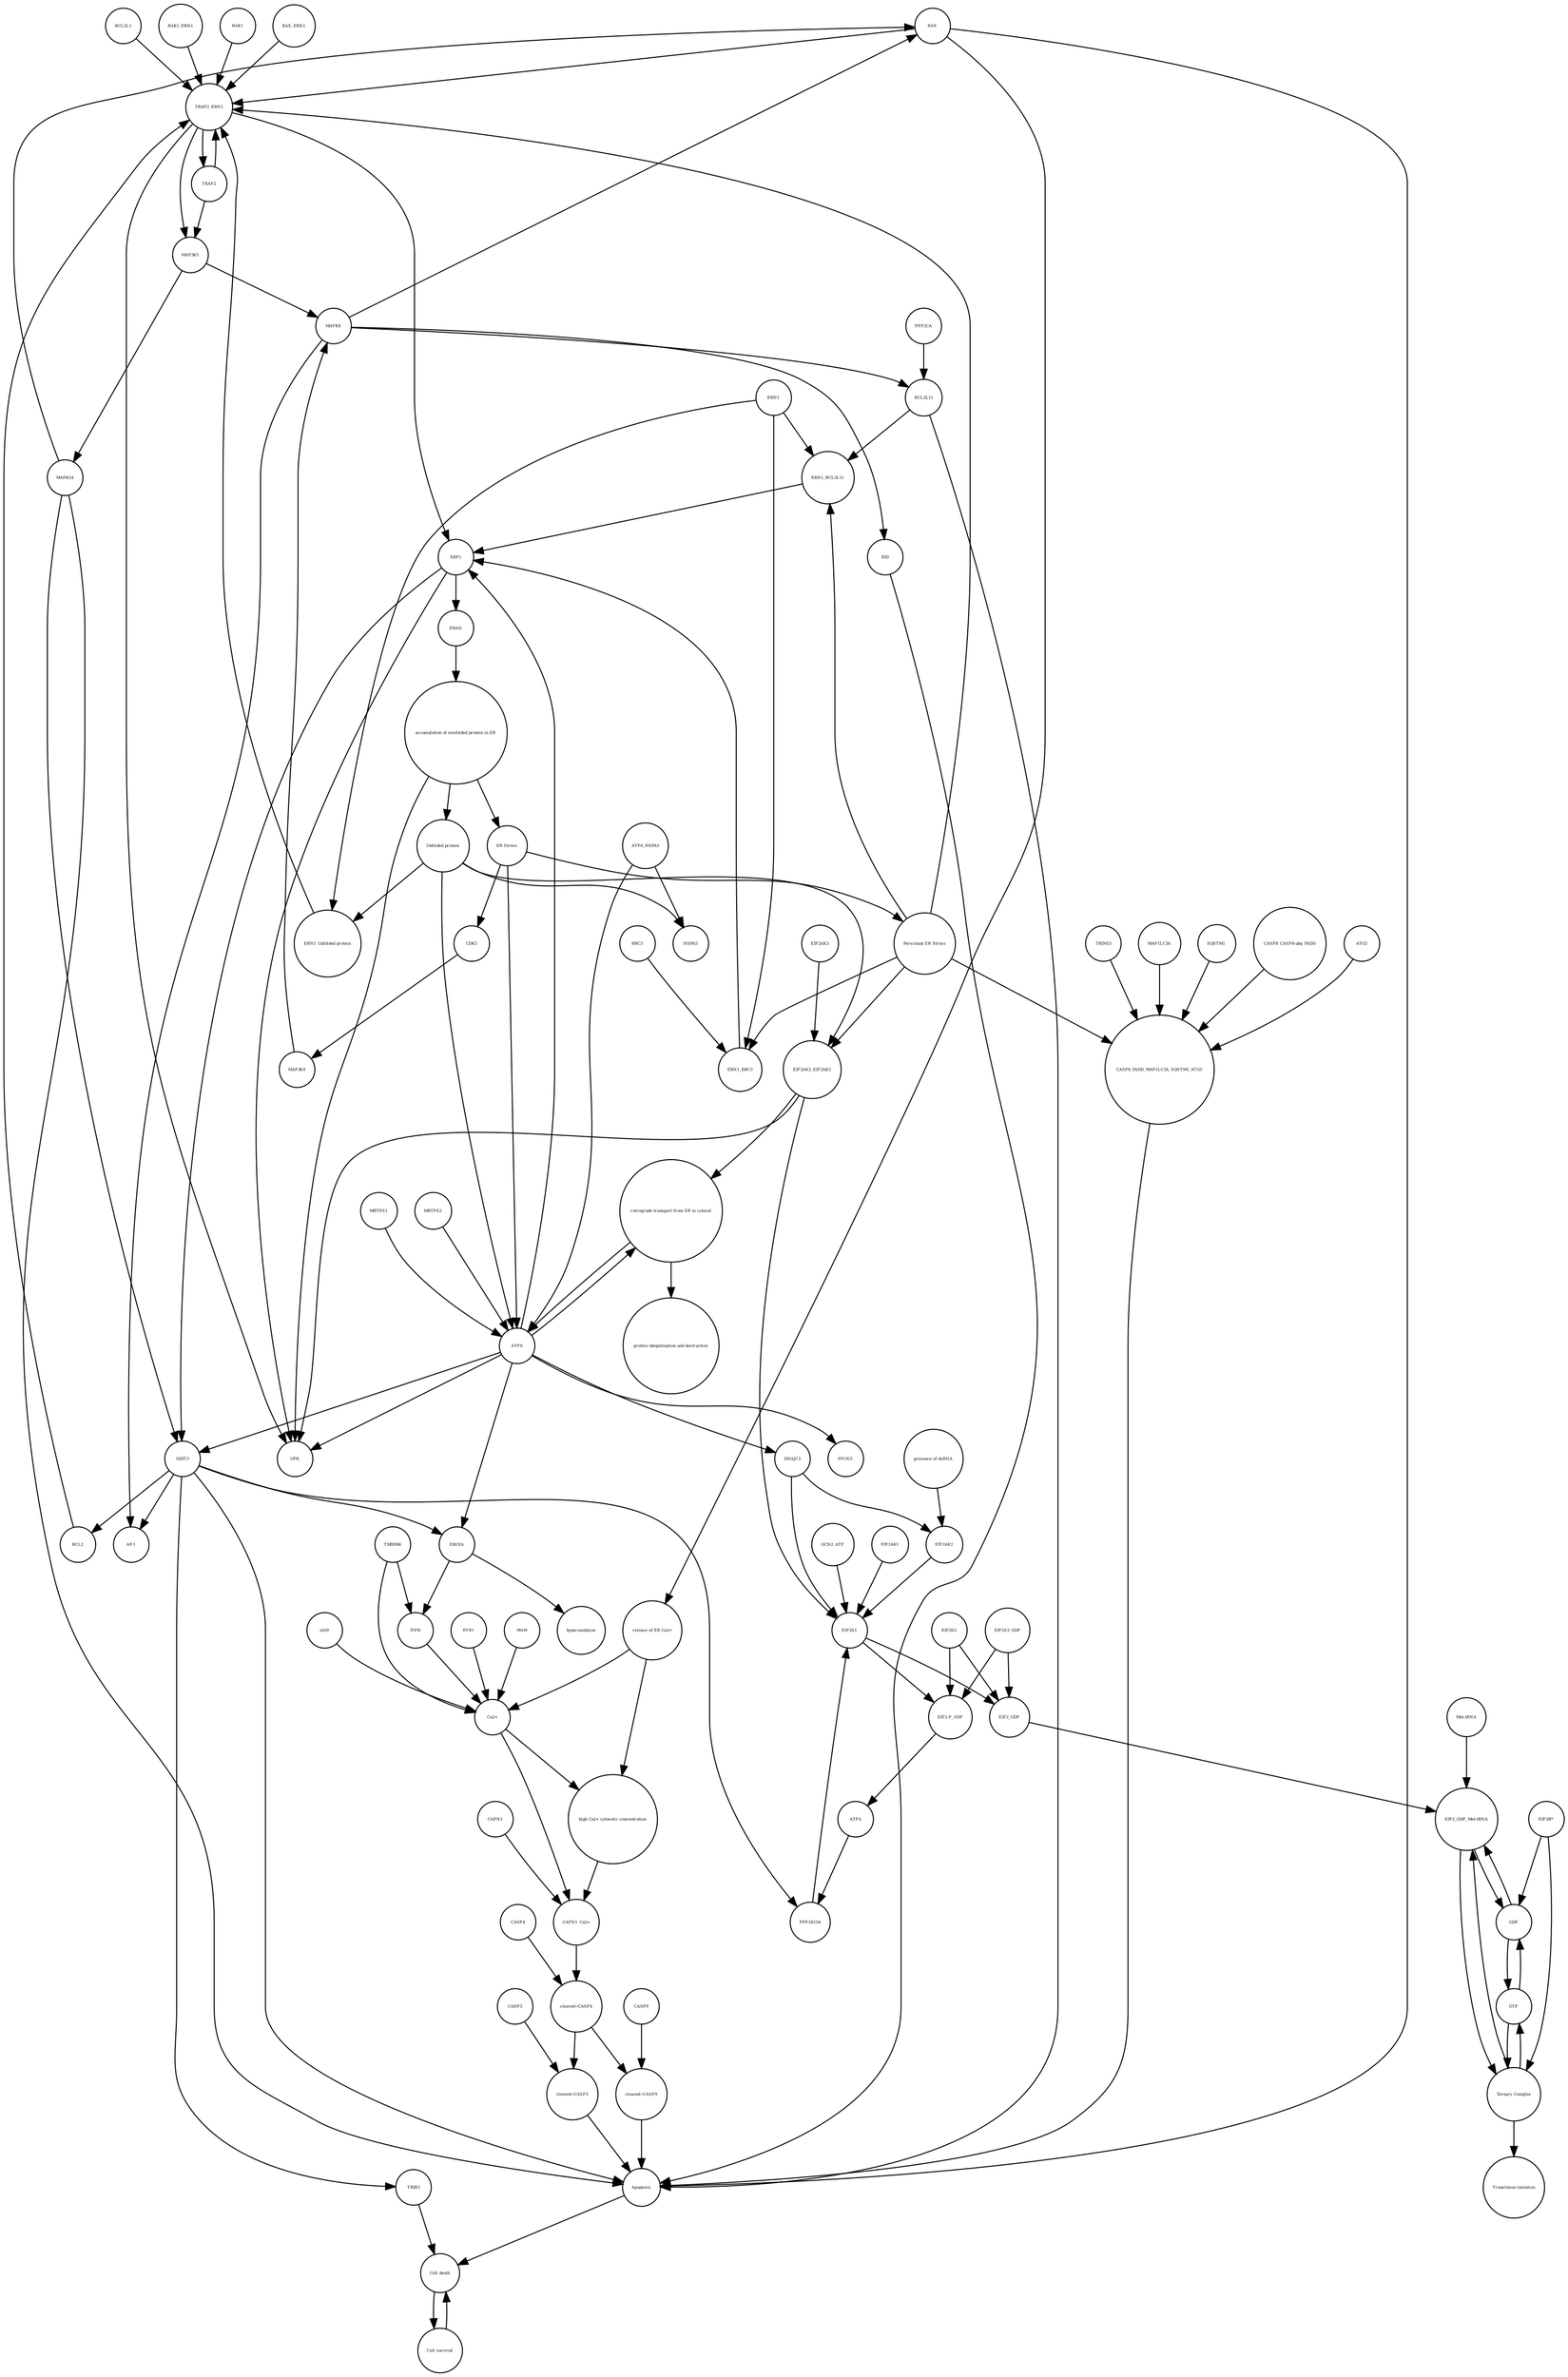 strict digraph  {
BAX [annotation="urn_miriam_hgnc.symbol_BAX", bipartite=0, cls=macromolecule, fontsize=4, label=BAX, shape=circle];
"release of ER Ca2+" [annotation="", bipartite=0, cls=phenotype, fontsize=4, label="release of ER Ca2+", shape=circle];
"Cell death" [annotation="", bipartite=0, cls=phenotype, fontsize=4, label="Cell death", shape=circle];
"Cell survival" [annotation="", bipartite=0, cls=phenotype, fontsize=4, label="Cell survival", shape=circle];
"Ca2+" [annotation="urn_miriam_obo.chebi_CHEBI%3A29108", bipartite=0, cls="simple chemical", fontsize=4, label="Ca2+", shape=circle];
"high Ca2+ cytosolic concentration" [annotation="", bipartite=0, cls=phenotype, fontsize=4, label="high Ca2+ cytosolic concentration", shape=circle];
ERAD [annotation="", bipartite=0, cls=phenotype, fontsize=4, label=ERAD, shape=circle];
"accumulation of misfolded protein in ER" [annotation="", bipartite=0, cls=phenotype, fontsize=4, label="accumulation of misfolded protein in ER", shape=circle];
"EIF2_GDP_Met-tRNA" [annotation="", bipartite=0, cls=complex, fontsize=4, label="EIF2_GDP_Met-tRNA", shape=circle];
TRIM13 [annotation="urn_miriam_hgnc.symbol_TRIM13", bipartite=0, cls=macromolecule, fontsize=4, label=TRIM13, shape=circle];
TRAF2_ERN1 [annotation="", bipartite=0, cls=complex, fontsize=4, label=TRAF2_ERN1, shape=circle];
EIF2AK3 [annotation="urn_miriam_hgnc.symbol_EIF2AK3", bipartite=0, cls=macromolecule, fontsize=4, label=EIF2AK3, shape=circle];
GDP [annotation="urn_miriam_obo.chebi_CHEBI%3A65180", bipartite=0, cls="simple chemical", fontsize=4, label=GDP, shape=circle];
CAPN1 [annotation="urn_miriam_hgnc.symbol_CAPN1", bipartite=0, cls=macromolecule, fontsize=4, label=CAPN1, shape=circle];
CASP9 [annotation="urn_miriam_hgnc.symbol_CSAP9", bipartite=0, cls=macromolecule, fontsize=4, label=CASP9, shape=circle];
"retrograde transport from ER to cytosol" [annotation="", bipartite=0, cls=phenotype, fontsize=4, label="retrograde transport from ER to cytosol", shape=circle];
"ERN1_Unfolded protein" [annotation="", bipartite=0, cls=complex, fontsize=4, label="ERN1_Unfolded protein", shape=circle];
ERN1_BBC3 [annotation="", bipartite=0, cls=complex, fontsize=4, label=ERN1_BBC3, shape=circle];
EIF2_GDP [annotation="", bipartite=0, cls=complex, fontsize=4, label=EIF2_GDP, shape=circle];
GTP [annotation="urn_miriam_obo.chebi_CHEBI%3A57600", bipartite=0, cls="simple chemical", fontsize=4, label=GTP, shape=circle];
ERN1_BCL2L11 [annotation="", bipartite=0, cls=complex, fontsize=4, label=ERN1_BCL2L11, shape=circle];
"Persistant ER Stress" [annotation="", bipartite=0, cls=phenotype, fontsize=4, label="Persistant ER Stress", shape=circle];
EIF2S1 [annotation="urn_miriam_hgnc.symbol_EIF2S1", bipartite=0, cls=macromolecule, fontsize=4, label=EIF2S1, shape=circle];
RYR1 [annotation="urn_miriam_hgnc.symbol_RYR1", bipartite=0, cls=macromolecule, fontsize=4, label=RYR1, shape=circle];
MAP1LC3A [annotation="urn_miriam_hgnc.symbol_MAP1LC3A", bipartite=0, cls=macromolecule, fontsize=4, label=MAP1LC3A, shape=circle];
MAP3K4 [annotation="urn_miriam_hgnc.symbol_MAP3K4", bipartite=0, cls=macromolecule, fontsize=4, label=MAP3K4, shape=circle];
HYOU1 [annotation="urn_miriam_hgnc.symbol_HYOU1", bipartite=0, cls=macromolecule, fontsize=4, label=HYOU1, shape=circle];
"presence of dsRNA" [annotation="", bipartite=0, cls=phenotype, fontsize=4, label="presence of dsRNA", shape=circle];
CDK5 [annotation="urn_miriam_hgnc.symbol_CDK5", bipartite=0, cls=macromolecule, fontsize=4, label=CDK5, shape=circle];
CASP8_FADD_MAP1LC3A_SQSTM1_ATG5 [annotation="", bipartite=0, cls=complex, fontsize=4, label=CASP8_FADD_MAP1LC3A_SQSTM1_ATG5, shape=circle];
hyperoxidation [annotation="", bipartite=0, cls=phenotype, fontsize=4, label=hyperoxidation, shape=circle];
"cleaved~CASP9" [annotation="urn_miriam_hgnc.symbol_CASP9", bipartite=0, cls=macromolecule, fontsize=4, label="cleaved~CASP9", shape=circle];
BCL2L1 [annotation="urn_miriam_hgnc.symbol_BCL2L1", bipartite=0, cls=macromolecule, fontsize=4, label=BCL2L1, shape=circle];
EIF2AK2 [annotation="urn_miriam_hgnc.symbol_EIF2AK2", bipartite=0, cls=macromolecule, fontsize=4, label=EIF2AK2, shape=circle];
DNAJC3 [annotation="urn_miriam_hgnc.symbol_DNAJC3", bipartite=0, cls=macromolecule, fontsize=4, label=DNAJC3, shape=circle];
"cleaved~CASP4" [annotation="urn_miriam_hgnc.symbol_CASP4", bipartite=0, cls=macromolecule, fontsize=4, label="cleaved~CASP4", shape=circle];
PPP1R15A [annotation="urn_miriam_hgnc.symbol_PPP1R15A", bipartite=0, cls=macromolecule, fontsize=4, label=PPP1R15A, shape=circle];
CASP4 [annotation="urn_miriam_hgnc.symbol_CASP4", bipartite=0, cls=macromolecule, fontsize=4, label=CASP4, shape=circle];
ERN1 [annotation="urn_miriam_hgnc.symbol_ERN1", bipartite=0, cls=macromolecule, fontsize=4, label=ERN1, shape=circle];
"Met-tRNA" [annotation="urn_miriam_hgnc_HGNC%3A34779", bipartite=0, cls="nucleic acid feature", fontsize=4, label="Met-tRNA", shape=circle];
"cleaved~CASP3" [annotation="urn_miriam_hgnc.symbol_CASP3", bipartite=0, cls=macromolecule, fontsize=4, label="cleaved~CASP3", shape=circle];
BAK1_ERN1 [annotation="", bipartite=0, cls=complex, fontsize=4, label=BAK1_ERN1, shape=circle];
EIF2S3_GDP [annotation="", bipartite=0, cls=complex, fontsize=4, label=EIF2S3_GDP, shape=circle];
"protein ubiquitination and destruction" [annotation="", bipartite=0, cls=phenotype, fontsize=4, label="protein ubiquitination and destruction", shape=circle];
MAP3K5 [annotation="urn_miriam_hgnc.symbol_MAP3K5", bipartite=0, cls=macromolecule, fontsize=4, label=MAP3K5, shape=circle];
XBP1 [annotation="urn_miriam_hgnc.symbol_XBP1", bipartite=0, cls=macromolecule, fontsize=4, label=XBP1, shape=circle];
"SQSTM1 " [annotation="urn_miriam_hgnc.symbol_SQSTM1", bipartite=0, cls=macromolecule, fontsize=4, label="SQSTM1 ", shape=circle];
PPP2CA [annotation="urn_miriam_hgnc.symbol_PPP2CA", bipartite=0, cls=macromolecule, fontsize=4, label=PPP2CA, shape=circle];
BID [annotation="urn_miriam_hgnc.symbol_BID", bipartite=0, cls=macromolecule, fontsize=4, label=BID, shape=circle];
"CASP8_CASP8-ubq_FADD" [annotation="", bipartite=0, cls=complex, fontsize=4, label="CASP8_CASP8-ubq_FADD", shape=circle];
BAK1 [annotation="urn_miriam_hgnc.symbol_BAK1", bipartite=0, cls=macromolecule, fontsize=4, label=BAK1, shape=circle];
GCN2_ATP [annotation="", bipartite=0, cls=complex, fontsize=4, label=GCN2_ATP, shape=circle];
HSPA5 [annotation="urn_miriam_hgnc.symbol_HSPA5", bipartite=0, cls=macromolecule, fontsize=4, label=HSPA5, shape=circle];
"EIF2B*" [annotation="", bipartite=0, cls=complex, fontsize=4, label="EIF2B*", shape=circle];
TMBIM6 [annotation="urn_miriam_hgnc.symbol_TMBIM6", bipartite=0, cls=macromolecule, fontsize=4, label=TMBIM6, shape=circle];
"Ternary Complex" [annotation="", bipartite=0, cls=complex, fontsize=4, label="Ternary Complex", shape=circle];
"AP-1" [annotation="urn_miriam_hgnc.symbol_FOS|urn_miriam_hgnc.symbol_FOSB|urn_miriam_hgnc.symbol_FOSL1|urn_miriam_hgnc.symbol_FOSL2|urn_miriam_hgnc.symbol_JUN|urn_miriam_hgnc.symbol_JUNB|urn_miriam_hgnc.symbol_JUND", bipartite=0, cls=macromolecule, fontsize=4, label="AP-1", shape=circle];
"ER Stress" [annotation="", bipartite=0, cls=phenotype, fontsize=4, label="ER Stress", shape=circle];
ATG5 [annotation="urn_miriam_hgnc.symbol_ATG5", bipartite=0, cls=macromolecule, fontsize=4, label=ATG5, shape=circle];
"EIF2-P_GDP" [annotation="", bipartite=0, cls=complex, fontsize=4, label="EIF2-P_GDP", shape=circle];
MBTPS1 [annotation="urn_miriam_hgnc.symbol_MBTPS1", bipartite=0, cls=macromolecule, fontsize=4, label=MBTPS1, shape=circle];
BCL2 [annotation="urn_miriam_hgnc.symbol_BCL2", bipartite=0, cls="nucleic acid feature", fontsize=4, label=BCL2, shape=circle];
Apoptosis [annotation="", bipartite=0, cls=phenotype, fontsize=4, label=Apoptosis, shape=circle];
"CAPN1_Ca2+" [annotation="", bipartite=0, cls=complex, fontsize=4, label="CAPN1_Ca2+", shape=circle];
ATF4 [annotation="urn_miriam_hgnc.symbol_ATF4", bipartite=0, cls=macromolecule, fontsize=4, label=ATF4, shape=circle];
TRAF2 [annotation="urn_miriam_hgnc.symbol_TRAF2", bipartite=0, cls=macromolecule, fontsize=4, label=TRAF2, shape=circle];
DDIT3 [annotation="urn_miriam_hgnc.symbol_DDIT3", bipartite=0, cls=macromolecule, fontsize=4, label=DDIT3, shape=circle];
"Translation initiation" [annotation="", bipartite=0, cls=phenotype, fontsize=4, label="Translation initiation", shape=circle];
UPR [annotation="", bipartite=0, cls=phenotype, fontsize=4, label=UPR, shape=circle];
TRIB3 [annotation="urn_miriam_hgnc.symbol_TRIB3", bipartite=0, cls=macromolecule, fontsize=4, label=TRIB3, shape=circle];
ERO1A [annotation="urn_miriam_hgnc.symbol_ERO1A", bipartite=0, cls=macromolecule, fontsize=4, label=ERO1A, shape=circle];
ATF6_HSPA5 [annotation="", bipartite=0, cls=complex, fontsize=4, label=ATF6_HSPA5, shape=circle];
"Unfolded protein" [annotation="", bipartite=0, cls=macromolecule, fontsize=4, label="Unfolded protein", shape=circle];
MAPK8 [annotation="urn_miriam_hgnc.symbol_MAPK8", bipartite=0, cls=macromolecule, fontsize=4, label=MAPK8, shape=circle];
ATF6 [annotation="urn_miriam_hgnc.symbol_ATF6", bipartite=0, cls=macromolecule, fontsize=4, label=ATF6, shape=circle];
BCL2L11 [annotation="urn_miriam_hgnc.symbol_BCL2L11", bipartite=0, cls=macromolecule, fontsize=4, label=BCL2L11, shape=circle];
EIF2AK1 [annotation="urn_miriam_hgnc.symbol_EIF2AK1", bipartite=0, cls=macromolecule, fontsize=4, label=EIF2AK1, shape=circle];
BAX_ERN1 [annotation="", bipartite=0, cls=complex, fontsize=4, label=BAX_ERN1, shape=circle];
MAPK14 [annotation="urn_miriam_hgnc.symbol_MAPK14", bipartite=0, cls=macromolecule, fontsize=4, label=MAPK14, shape=circle];
BBC3 [annotation="urn_miriam_hgnc.symbol_BBC3", bipartite=0, cls=macromolecule, fontsize=4, label=BBC3, shape=circle];
CASP3 [annotation="urn_miriam_hgnc.symbol_CASP3", bipartite=0, cls=macromolecule, fontsize=4, label=CASP3, shape=circle];
ITPR [annotation="urn_miriam_hgnc.symbol_ITPR1|urn_miriam_hgnc.symbol_ITPR2|urn_miriam_hgnc.symbol_ITPR3", bipartite=0, cls=macromolecule, fontsize=4, label=ITPR, shape=circle];
MAM [annotation="", bipartite=0, cls=phenotype, fontsize=4, label=MAM, shape=circle];
MBTPS2 [annotation="urn_miriam_hgnc.symbol_MBTPS2", bipartite=0, cls=macromolecule, fontsize=4, label=MBTPS2, shape=circle];
EIF2S2 [annotation="urn_miriam_hgnc.symbol_EIF2S2", bipartite=0, cls=macromolecule, fontsize=4, label=EIF2S2, shape=circle];
s619 [annotation="", bipartite=0, cls=complex, fontsize=4, label=s619, shape=circle];
EIF2AK3_EIF2AK3 [annotation="", bipartite=0, cls=complex, fontsize=4, label=EIF2AK3_EIF2AK3, shape=circle];
BAX -> "release of ER Ca2+"  [annotation="", interaction_type=stimulation];
BAX -> TRAF2_ERN1  [annotation="urn_miriam_pubmed_23850759|urn_miriam_pubmed_23430059|urn_miriam_pubmed_26587781", interaction_type=catalysis];
BAX -> Apoptosis  [annotation="", interaction_type=production];
"release of ER Ca2+" -> "Ca2+"  [annotation=urn_miriam_pubmed_23850759, interaction_type=catalysis];
"release of ER Ca2+" -> "high Ca2+ cytosolic concentration"  [annotation="", interaction_type=production];
"Cell death" -> "Cell survival"  [annotation="", interaction_type=inhibition];
"Cell survival" -> "Cell death"  [annotation="", interaction_type=inhibition];
"Ca2+" -> "high Ca2+ cytosolic concentration"  [annotation="", interaction_type=stimulation];
"Ca2+" -> "CAPN1_Ca2+"  [annotation="", interaction_type=production];
"high Ca2+ cytosolic concentration" -> "CAPN1_Ca2+"  [annotation=urn_miriam_pubmed_19931333, interaction_type=catalysis];
ERAD -> "accumulation of misfolded protein in ER"  [annotation="", interaction_type=inhibition];
"accumulation of misfolded protein in ER" -> UPR  [annotation="", interaction_type=production];
"accumulation of misfolded protein in ER" -> "ER Stress"  [annotation="", interaction_type=production];
"accumulation of misfolded protein in ER" -> "Unfolded protein"  [annotation="", interaction_type=production];
"EIF2_GDP_Met-tRNA" -> "Ternary Complex"  [annotation="", interaction_type=production];
"EIF2_GDP_Met-tRNA" -> GDP  [annotation="", interaction_type=production];
TRIM13 -> CASP8_FADD_MAP1LC3A_SQSTM1_ATG5  [annotation=urn_miriam_pubmed_17991856, interaction_type=catalysis];
TRAF2_ERN1 -> MAP3K5  [annotation=urn_miriam_pubmed_23850759, interaction_type=catalysis];
TRAF2_ERN1 -> TRAF2  [annotation=urn_miriam_pubmed_23850759, interaction_type=catalysis];
TRAF2_ERN1 -> UPR  [annotation="", interaction_type=production];
TRAF2_ERN1 -> XBP1  [annotation="urn_miriam_pubmed_26587781|urn_miriam_pubmed_23430059", interaction_type=catalysis];
EIF2AK3 -> EIF2AK3_EIF2AK3  [annotation="", interaction_type=production];
GDP -> "EIF2_GDP_Met-tRNA"  [annotation="", interaction_type=production];
GDP -> GTP  [annotation="", interaction_type=production];
CAPN1 -> "CAPN1_Ca2+"  [annotation="", interaction_type=production];
CASP9 -> "cleaved~CASP9"  [annotation="", interaction_type=production];
"retrograde transport from ER to cytosol" -> ATF6  [annotation="urn_miriam_pubmed_18360008|urn_miriam_pubmed_17991856|urn_miriam_pubmed_26587781|urn_miriam_pubmed_12847084", interaction_type=inhibition];
"retrograde transport from ER to cytosol" -> "protein ubiquitination and destruction"  [annotation="", interaction_type=production];
"ERN1_Unfolded protein" -> TRAF2_ERN1  [annotation="", interaction_type=production];
ERN1_BBC3 -> XBP1  [annotation="urn_miriam_pubmed_26587781|urn_miriam_pubmed_23430059", interaction_type=catalysis];
EIF2_GDP -> "EIF2_GDP_Met-tRNA"  [annotation="", interaction_type=production];
GTP -> "Ternary Complex"  [annotation="", interaction_type=production];
GTP -> GDP  [annotation="", interaction_type=production];
ERN1_BCL2L11 -> XBP1  [annotation="urn_miriam_pubmed_26587781|urn_miriam_pubmed_23430059", interaction_type=catalysis];
"Persistant ER Stress" -> TRAF2_ERN1  [annotation="urn_miriam_pubmed_23850759|urn_miriam_pubmed_23430059|urn_miriam_pubmed_26587781", interaction_type=inhibition];
"Persistant ER Stress" -> EIF2AK3_EIF2AK3  [annotation=urn_miriam_pubmed_17991856, interaction_type=catalysis];
"Persistant ER Stress" -> ERN1_BBC3  [annotation="urn_miriam_pubmed_23430059|urn_miriam_pubmed_17991856", interaction_type=inhibition];
"Persistant ER Stress" -> ERN1_BCL2L11  [annotation="urn_miriam_pubmed_23850759|urn_miriam_pubmed_23430059|urn_miriam_pubmed_26587781", interaction_type=inhibition];
"Persistant ER Stress" -> CASP8_FADD_MAP1LC3A_SQSTM1_ATG5  [annotation=urn_miriam_pubmed_17991856, interaction_type=catalysis];
EIF2S1 -> "EIF2-P_GDP"  [annotation="", interaction_type=production];
EIF2S1 -> EIF2_GDP  [annotation="", interaction_type=production];
RYR1 -> "Ca2+"  [annotation=urn_miriam_pubmed_23850759, interaction_type=catalysis];
MAP1LC3A -> CASP8_FADD_MAP1LC3A_SQSTM1_ATG5  [annotation="", interaction_type=production];
MAP3K4 -> MAPK8  [annotation="urn_miriam_pubmed_18191217|urn_miriam_pubmed_23850759|urn_miriam_pubmed_26587781", interaction_type=catalysis];
"presence of dsRNA" -> EIF2AK2  [annotation="urn_miriam_pubmed_12601012|urn_miriam_pubmed_26587781|urn_miriam_pubmed_23850759", interaction_type=catalysis];
CDK5 -> MAP3K4  [annotation=urn_miriam_pubmed_22388889, interaction_type=catalysis];
CASP8_FADD_MAP1LC3A_SQSTM1_ATG5 -> Apoptosis  [annotation="", interaction_type=production];
"cleaved~CASP9" -> Apoptosis  [annotation="", interaction_type=production];
BCL2L1 -> TRAF2_ERN1  [annotation="urn_miriam_pubmed_23850759|urn_miriam_pubmed_23430059|urn_miriam_pubmed_26587781", interaction_type=inhibition];
EIF2AK2 -> EIF2S1  [annotation="urn_miriam_pubmed_12667446|urn_miriam_pubmed_16246152|urn_miriam_pubmed_12601012|urn_miriam_pubmed_23850759|urn_miriam_pubmed_18360008|urn_miriam_pubmed_26587781", interaction_type=catalysis];
DNAJC3 -> EIF2S1  [annotation="urn_miriam_pubmed_12667446|urn_miriam_pubmed_16246152|urn_miriam_pubmed_12601012|urn_miriam_pubmed_23850759|urn_miriam_pubmed_18360008|urn_miriam_pubmed_26587781", interaction_type=inhibition];
DNAJC3 -> EIF2AK2  [annotation="urn_miriam_pubmed_12601012|urn_miriam_pubmed_26587781|urn_miriam_pubmed_23850759", interaction_type=inhibition];
"cleaved~CASP4" -> "cleaved~CASP3"  [annotation="urn_miriam_pubmed_19931333|urn_miriam_pubmed_26618107", interaction_type=catalysis];
"cleaved~CASP4" -> "cleaved~CASP9"  [annotation="urn_miriam_pubmed_19931333|urn_miriam_pubmed_26618107", interaction_type=catalysis];
PPP1R15A -> EIF2S1  [annotation="urn_miriam_pubmed_23850759|urn_miriam_pubmed_12667446|urn_miriam_pubmed_16246152|urn_miriam_pubmed_12601012", interaction_type=catalysis];
CASP4 -> "cleaved~CASP4"  [annotation="", interaction_type=production];
ERN1 -> "ERN1_Unfolded protein"  [annotation="", interaction_type=production];
ERN1 -> ERN1_BBC3  [annotation="", interaction_type=production];
ERN1 -> ERN1_BCL2L11  [annotation="", interaction_type=production];
"Met-tRNA" -> "EIF2_GDP_Met-tRNA"  [annotation="", interaction_type=production];
"cleaved~CASP3" -> Apoptosis  [annotation="", interaction_type=production];
BAK1_ERN1 -> TRAF2_ERN1  [annotation="urn_miriam_pubmed_23850759|urn_miriam_pubmed_23430059|urn_miriam_pubmed_26587781", interaction_type=catalysis];
EIF2S3_GDP -> EIF2_GDP  [annotation="", interaction_type=production];
EIF2S3_GDP -> "EIF2-P_GDP"  [annotation="", interaction_type=production];
MAP3K5 -> MAPK14  [annotation="urn_miriam_pubmed_23850759|urn_miriam_pubmed_12215209", interaction_type=catalysis];
MAP3K5 -> MAPK8  [annotation="urn_miriam_pubmed_18191217|urn_miriam_pubmed_23850759|urn_miriam_pubmed_26587781", interaction_type=catalysis];
XBP1 -> DDIT3  [annotation="urn_miriam_pubmed_26587781|urn_miriam_pubmed_17991856|urn_miriam_pubmed_28843399", interaction_type=catalysis];
XBP1 -> ERAD  [annotation="", interaction_type=production];
XBP1 -> UPR  [annotation="", interaction_type=production];
"SQSTM1 " -> CASP8_FADD_MAP1LC3A_SQSTM1_ATG5  [annotation="", interaction_type=production];
PPP2CA -> BCL2L11  [annotation="urn_miriam_pubmed_23850759|urn_miriam_pubmed_23430059", interaction_type=catalysis];
BID -> Apoptosis  [annotation="", interaction_type=production];
"CASP8_CASP8-ubq_FADD" -> CASP8_FADD_MAP1LC3A_SQSTM1_ATG5  [annotation="", interaction_type=production];
BAK1 -> TRAF2_ERN1  [annotation="urn_miriam_pubmed_23850759|urn_miriam_pubmed_23430059|urn_miriam_pubmed_26587781", interaction_type=catalysis];
GCN2_ATP -> EIF2S1  [annotation="urn_miriam_pubmed_12667446|urn_miriam_pubmed_16246152|urn_miriam_pubmed_12601012|urn_miriam_pubmed_23850759|urn_miriam_pubmed_18360008|urn_miriam_pubmed_26587781", interaction_type=catalysis];
"EIF2B*" -> "Ternary Complex"  [annotation="urn_miriam_pubmed_23850759|urn_miriam_pubmed_16246152", interaction_type=catalysis];
"EIF2B*" -> GDP  [annotation="urn_miriam_pubmed_23850759|urn_miriam_pubmed_16246152", interaction_type=catalysis];
TMBIM6 -> ITPR  [annotation="urn_miriam_pubmed_23850759|urn_miriam_pubmed_23430059", interaction_type=catalysis];
TMBIM6 -> "Ca2+"  [annotation=urn_miriam_pubmed_23850759, interaction_type=catalysis];
"Ternary Complex" -> "EIF2_GDP_Met-tRNA"  [annotation="", interaction_type=production];
"Ternary Complex" -> GTP  [annotation="", interaction_type=production];
"Ternary Complex" -> "Translation initiation"  [annotation="", interaction_type=production];
"ER Stress" -> ATF6  [annotation="urn_miriam_pubmed_18360008|urn_miriam_pubmed_17991856|urn_miriam_pubmed_26587781|urn_miriam_pubmed_12847084", interaction_type=catalysis];
"ER Stress" -> CDK5  [annotation=urn_miriam_pubmed_22388889, interaction_type=catalysis];
"ER Stress" -> "Persistant ER Stress"  [annotation="", interaction_type=production];
ATG5 -> CASP8_FADD_MAP1LC3A_SQSTM1_ATG5  [annotation="", interaction_type=production];
"EIF2-P_GDP" -> ATF4  [annotation="urn_miriam_pubmed_15277680|urn_miriam_pubmed_16246152|urn_miriam_pubmed_23850759", interaction_type=catalysis];
MBTPS1 -> ATF6  [annotation="urn_miriam_pubmed_18360008|urn_miriam_pubmed_17991856|urn_miriam_pubmed_26587781|urn_miriam_pubmed_23850759", interaction_type=catalysis];
BCL2 -> TRAF2_ERN1  [annotation="urn_miriam_pubmed_23850759|urn_miriam_pubmed_23430059|urn_miriam_pubmed_26587781", interaction_type=inhibition];
Apoptosis -> "Cell death"  [annotation="", interaction_type=production];
"CAPN1_Ca2+" -> "cleaved~CASP4"  [annotation=urn_miriam_pubmed_19931333, interaction_type=catalysis];
ATF4 -> PPP1R15A  [annotation="urn_miriam_pubmed_23850759|urn_miriam_pubmed_31638256", interaction_type=catalysis];
TRAF2 -> MAP3K5  [annotation=urn_miriam_pubmed_23850759, interaction_type=catalysis];
TRAF2 -> TRAF2_ERN1  [annotation="", interaction_type=production];
DDIT3 -> PPP1R15A  [annotation="urn_miriam_pubmed_23850759|urn_miriam_pubmed_31638256", interaction_type=catalysis];
DDIT3 -> Apoptosis  [annotation="", interaction_type=production];
DDIT3 -> "AP-1"  [annotation="urn_miriam_pubmed_26618107|urn_miriam_pubmed_26587781|urn_miriam_pubmed_23850759", interaction_type=catalysis];
DDIT3 -> ERO1A  [annotation="urn_miriam_pubmed_23850759|urn_miriam_pubmed_25387528", interaction_type=catalysis];
DDIT3 -> TRIB3  [annotation="urn_miriam_pubmed_23430059|urn_miriam_pubmed_18940792", interaction_type=catalysis];
DDIT3 -> BCL2  [annotation="urn_miriam_pubmed_30662442|urn_miriam_pubmed_23850759", interaction_type=inhibition];
TRIB3 -> "Cell death"  [annotation="", interaction_type=production];
ERO1A -> ITPR  [annotation="urn_miriam_pubmed_23850759|urn_miriam_pubmed_23430059", interaction_type=catalysis];
ERO1A -> hyperoxidation  [annotation="", interaction_type=production];
ATF6_HSPA5 -> ATF6  [annotation="", interaction_type=production];
ATF6_HSPA5 -> HSPA5  [annotation="", interaction_type=production];
"Unfolded protein" -> "ERN1_Unfolded protein"  [annotation="", interaction_type=production];
"Unfolded protein" -> ATF6  [annotation="urn_miriam_pubmed_19509052|urn_miriam_pubmed_12847084|urn_miriam_pubmed_23850759", interaction_type=catalysis];
"Unfolded protein" -> HSPA5  [annotation="urn_miriam_pubmed_19509052|urn_miriam_pubmed_12847084|urn_miriam_pubmed_23850759", interaction_type=catalysis];
"Unfolded protein" -> EIF2AK3_EIF2AK3  [annotation=urn_miriam_pubmed_17991856, interaction_type=catalysis];
MAPK8 -> BCL2L11  [annotation="urn_miriam_pubmed_26018731|urn_miriam_pubmed_23850759", interaction_type=catalysis];
MAPK8 -> "AP-1"  [annotation="urn_miriam_pubmed_26618107|urn_miriam_pubmed_26587781|urn_miriam_pubmed_23850759", interaction_type=catalysis];
MAPK8 -> BAX  [annotation="urn_miriam_pubmed_18191217|urn_miriam_pubmed_23430059", interaction_type=catalysis];
MAPK8 -> BID  [annotation="urn_miriam_pubmed_23430059|urn_miriam_pubmed_11583631", interaction_type=catalysis];
ATF6 -> DDIT3  [annotation="urn_miriam_pubmed_26587781|urn_miriam_pubmed_17991856|urn_miriam_pubmed_28843399", interaction_type=catalysis];
ATF6 -> UPR  [annotation="", interaction_type=production];
ATF6 -> "retrograde transport from ER to cytosol"  [annotation="", interaction_type=production];
ATF6 -> DNAJC3  [annotation="urn_miriam_pubmed_12601012|urn_miriam_pubmed_18360008", interaction_type=catalysis];
ATF6 -> ERO1A  [annotation="urn_miriam_pubmed_23850759|urn_miriam_pubmed_25387528", interaction_type=catalysis];
ATF6 -> HYOU1  [annotation=urn_miriam_pubmed_18360008, interaction_type=catalysis];
ATF6 -> XBP1  [annotation="urn_miriam_pubmed_26587781|urn_miriam_pubmed_23430059", interaction_type=catalysis];
BCL2L11 -> Apoptosis  [annotation="", interaction_type=production];
BCL2L11 -> ERN1_BCL2L11  [annotation="", interaction_type=production];
EIF2AK1 -> EIF2S1  [annotation="urn_miriam_pubmed_23850759|urn_miriam_pubmed_12667446|urn_miriam_pubmed_16246152|urn_miriam_pubmed_12601012", interaction_type=catalysis];
BAX_ERN1 -> TRAF2_ERN1  [annotation="urn_miriam_pubmed_23850759|urn_miriam_pubmed_23430059|urn_miriam_pubmed_26587781", interaction_type=catalysis];
MAPK14 -> Apoptosis  [annotation="", interaction_type=production];
MAPK14 -> DDIT3  [annotation="urn_miriam_pubmed_23850759|urn_miriam_pubmed_23430059|urn_miriam_pubmed_26137585", interaction_type=catalysis];
MAPK14 -> BAX  [annotation="urn_miriam_pubmed_18191217|urn_miriam_pubmed_23430059", interaction_type=catalysis];
BBC3 -> ERN1_BBC3  [annotation="", interaction_type=production];
CASP3 -> "cleaved~CASP3"  [annotation="", interaction_type=production];
ITPR -> "Ca2+"  [annotation=urn_miriam_pubmed_23850759, interaction_type=catalysis];
MAM -> "Ca2+"  [annotation=urn_miriam_pubmed_23850759, interaction_type=catalysis];
MBTPS2 -> ATF6  [annotation="urn_miriam_pubmed_23850759|urn_miriam_pubmed_26587781|urn_miriam_pubmed_17991856|urn_miriam_pubmed_18360008", interaction_type=catalysis];
EIF2S2 -> EIF2_GDP  [annotation="", interaction_type=production];
EIF2S2 -> "EIF2-P_GDP"  [annotation="", interaction_type=production];
s619 -> "Ca2+"  [annotation=urn_miriam_pubmed_23850759, interaction_type=catalysis];
EIF2AK3_EIF2AK3 -> "retrograde transport from ER to cytosol"  [annotation="", interaction_type=production];
EIF2AK3_EIF2AK3 -> UPR  [annotation="", interaction_type=production];
EIF2AK3_EIF2AK3 -> EIF2S1  [annotation="urn_miriam_pubmed_12667446|urn_miriam_pubmed_16246152|urn_miriam_pubmed_12601012|urn_miriam_pubmed_23850759|urn_miriam_pubmed_18360008|urn_miriam_pubmed_26587781", interaction_type=catalysis];
}
